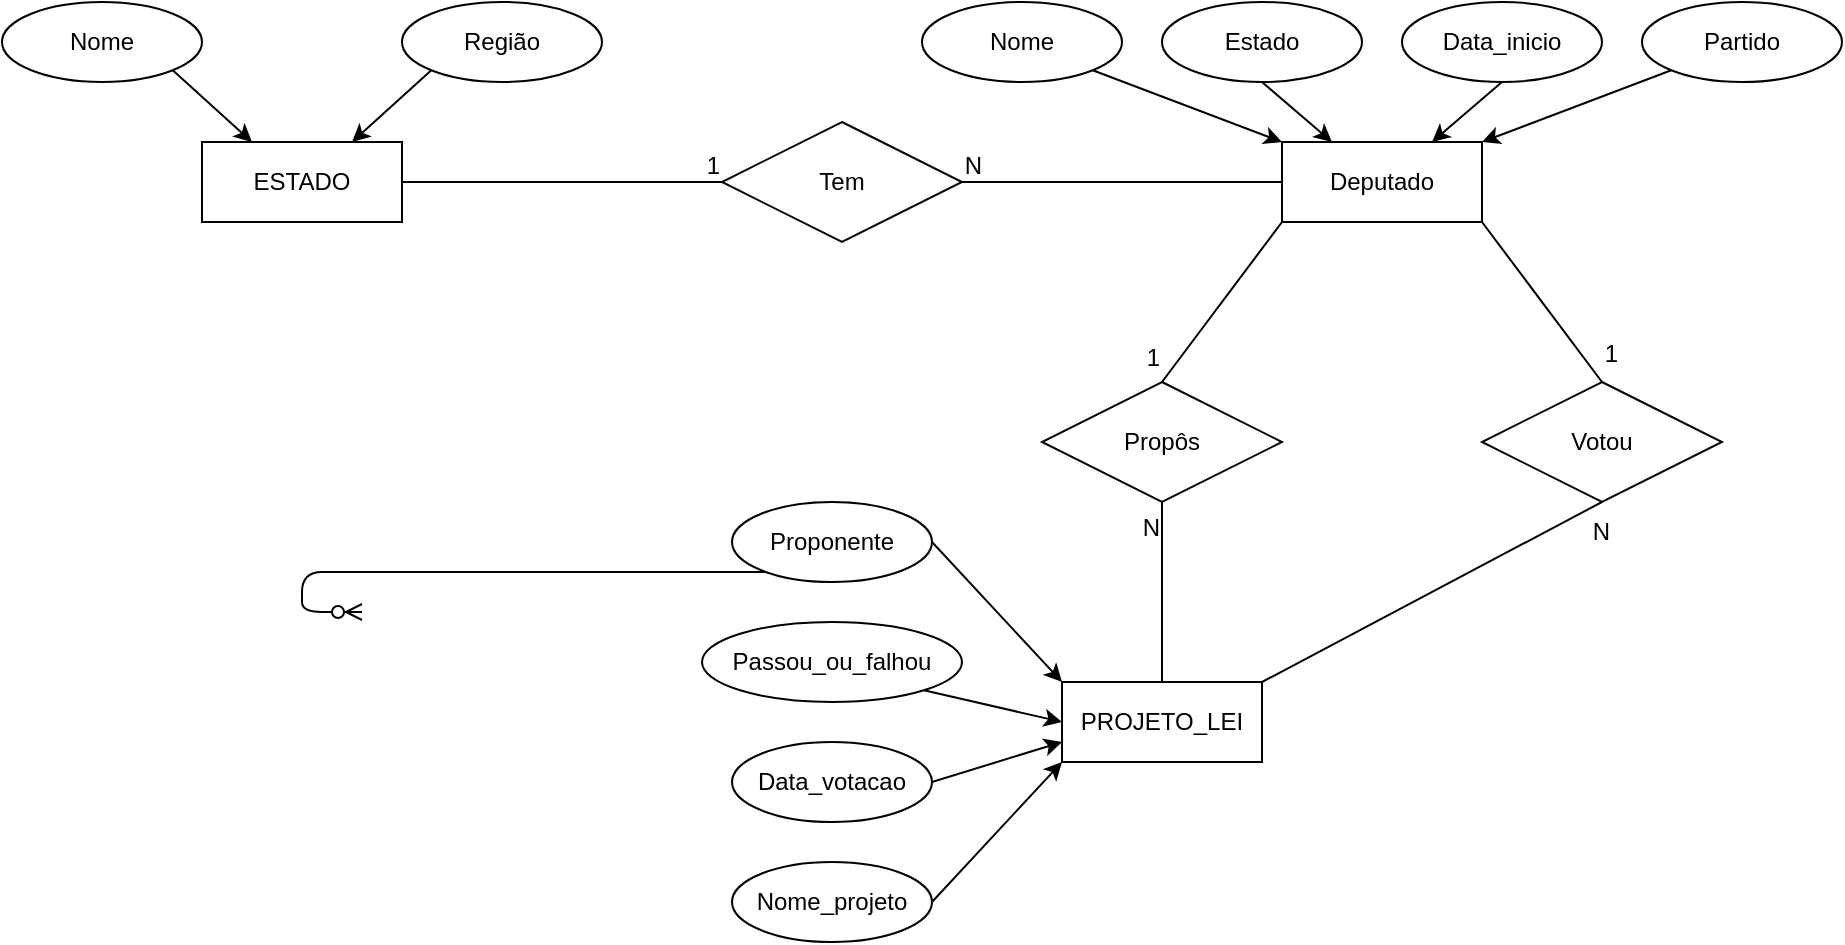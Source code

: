 <mxfile version="21.0.8" type="github">
  <diagram id="R2lEEEUBdFMjLlhIrx00" name="Page-1">
    <mxGraphModel dx="1139" dy="1715" grid="1" gridSize="10" guides="1" tooltips="1" connect="1" arrows="1" fold="1" page="1" pageScale="1" pageWidth="850" pageHeight="1100" math="0" shadow="0" extFonts="Permanent Marker^https://fonts.googleapis.com/css?family=Permanent+Marker">
      <root>
        <mxCell id="0" />
        <mxCell id="1" parent="0" />
        <mxCell id="C-vyLk0tnHw3VtMMgP7b-12" value="" style="edgeStyle=entityRelationEdgeStyle;endArrow=ERzeroToMany;startArrow=ERone;endFill=1;startFill=0;" parent="1" target="C-vyLk0tnHw3VtMMgP7b-17" edge="1">
          <mxGeometry width="100" height="100" relative="1" as="geometry">
            <mxPoint x="700" y="165" as="sourcePoint" />
            <mxPoint x="460" y="205" as="targetPoint" />
          </mxGeometry>
        </mxCell>
        <mxCell id="WrjjFMoc5xlWRAojU1_n-1" value="ESTADO" style="whiteSpace=wrap;html=1;align=center;" vertex="1" parent="1">
          <mxGeometry x="380" y="-30" width="100" height="40" as="geometry" />
        </mxCell>
        <mxCell id="WrjjFMoc5xlWRAojU1_n-7" style="edgeStyle=none;rounded=0;orthogonalLoop=1;jettySize=auto;html=1;exitX=1;exitY=1;exitDx=0;exitDy=0;entryX=0.25;entryY=0;entryDx=0;entryDy=0;" edge="1" parent="1" source="WrjjFMoc5xlWRAojU1_n-3" target="WrjjFMoc5xlWRAojU1_n-1">
          <mxGeometry relative="1" as="geometry" />
        </mxCell>
        <mxCell id="WrjjFMoc5xlWRAojU1_n-3" value="Nome" style="ellipse;whiteSpace=wrap;html=1;align=center;" vertex="1" parent="1">
          <mxGeometry x="280" y="-100" width="100" height="40" as="geometry" />
        </mxCell>
        <mxCell id="WrjjFMoc5xlWRAojU1_n-6" style="edgeStyle=none;rounded=0;orthogonalLoop=1;jettySize=auto;html=1;exitX=0;exitY=1;exitDx=0;exitDy=0;entryX=0.75;entryY=0;entryDx=0;entryDy=0;" edge="1" parent="1" source="WrjjFMoc5xlWRAojU1_n-4" target="WrjjFMoc5xlWRAojU1_n-1">
          <mxGeometry relative="1" as="geometry" />
        </mxCell>
        <mxCell id="WrjjFMoc5xlWRAojU1_n-4" value="Região" style="ellipse;whiteSpace=wrap;html=1;align=center;" vertex="1" parent="1">
          <mxGeometry x="480" y="-100" width="100" height="40" as="geometry" />
        </mxCell>
        <mxCell id="WrjjFMoc5xlWRAojU1_n-14" style="edgeStyle=none;rounded=0;orthogonalLoop=1;jettySize=auto;html=1;exitX=1;exitY=1;exitDx=0;exitDy=0;entryX=0;entryY=0;entryDx=0;entryDy=0;" edge="1" parent="1" source="WrjjFMoc5xlWRAojU1_n-9">
          <mxGeometry relative="1" as="geometry">
            <mxPoint x="920" y="-30" as="targetPoint" />
          </mxGeometry>
        </mxCell>
        <mxCell id="WrjjFMoc5xlWRAojU1_n-9" value="Nome" style="ellipse;whiteSpace=wrap;html=1;align=center;" vertex="1" parent="1">
          <mxGeometry x="740" y="-100" width="100" height="40" as="geometry" />
        </mxCell>
        <mxCell id="WrjjFMoc5xlWRAojU1_n-15" style="edgeStyle=none;rounded=0;orthogonalLoop=1;jettySize=auto;html=1;exitX=0.5;exitY=1;exitDx=0;exitDy=0;entryX=0.25;entryY=0;entryDx=0;entryDy=0;" edge="1" parent="1" source="WrjjFMoc5xlWRAojU1_n-11">
          <mxGeometry relative="1" as="geometry">
            <mxPoint x="945" y="-30" as="targetPoint" />
          </mxGeometry>
        </mxCell>
        <mxCell id="WrjjFMoc5xlWRAojU1_n-11" value="Estado" style="ellipse;whiteSpace=wrap;html=1;align=center;" vertex="1" parent="1">
          <mxGeometry x="860" y="-100" width="100" height="40" as="geometry" />
        </mxCell>
        <mxCell id="WrjjFMoc5xlWRAojU1_n-16" style="edgeStyle=none;rounded=0;orthogonalLoop=1;jettySize=auto;html=1;exitX=0.5;exitY=1;exitDx=0;exitDy=0;entryX=0.75;entryY=0;entryDx=0;entryDy=0;" edge="1" parent="1" source="WrjjFMoc5xlWRAojU1_n-12">
          <mxGeometry relative="1" as="geometry">
            <mxPoint x="995" y="-30" as="targetPoint" />
          </mxGeometry>
        </mxCell>
        <mxCell id="WrjjFMoc5xlWRAojU1_n-12" value="Data_inicio" style="ellipse;whiteSpace=wrap;html=1;align=center;" vertex="1" parent="1">
          <mxGeometry x="980" y="-100" width="100" height="40" as="geometry" />
        </mxCell>
        <mxCell id="WrjjFMoc5xlWRAojU1_n-17" style="edgeStyle=none;rounded=0;orthogonalLoop=1;jettySize=auto;html=1;exitX=0;exitY=1;exitDx=0;exitDy=0;entryX=1;entryY=0;entryDx=0;entryDy=0;" edge="1" parent="1" source="WrjjFMoc5xlWRAojU1_n-13">
          <mxGeometry relative="1" as="geometry">
            <mxPoint x="1020" y="-30" as="targetPoint" />
          </mxGeometry>
        </mxCell>
        <mxCell id="WrjjFMoc5xlWRAojU1_n-13" value="Partido" style="ellipse;whiteSpace=wrap;html=1;align=center;" vertex="1" parent="1">
          <mxGeometry x="1100" y="-100" width="100" height="40" as="geometry" />
        </mxCell>
        <mxCell id="WrjjFMoc5xlWRAojU1_n-18" value="PROJETO_LEI" style="whiteSpace=wrap;html=1;align=center;" vertex="1" parent="1">
          <mxGeometry x="810" y="240" width="100" height="40" as="geometry" />
        </mxCell>
        <mxCell id="WrjjFMoc5xlWRAojU1_n-25" style="edgeStyle=none;rounded=0;orthogonalLoop=1;jettySize=auto;html=1;exitX=1;exitY=0.5;exitDx=0;exitDy=0;entryX=0;entryY=1;entryDx=0;entryDy=0;" edge="1" parent="1" source="WrjjFMoc5xlWRAojU1_n-20" target="WrjjFMoc5xlWRAojU1_n-18">
          <mxGeometry relative="1" as="geometry" />
        </mxCell>
        <mxCell id="WrjjFMoc5xlWRAojU1_n-20" value="Nome_projeto" style="ellipse;whiteSpace=wrap;html=1;align=center;" vertex="1" parent="1">
          <mxGeometry x="645" y="330" width="100" height="40" as="geometry" />
        </mxCell>
        <mxCell id="WrjjFMoc5xlWRAojU1_n-26" style="edgeStyle=none;rounded=0;orthogonalLoop=1;jettySize=auto;html=1;exitX=1;exitY=0.5;exitDx=0;exitDy=0;entryX=0;entryY=0.75;entryDx=0;entryDy=0;" edge="1" parent="1" source="WrjjFMoc5xlWRAojU1_n-22" target="WrjjFMoc5xlWRAojU1_n-18">
          <mxGeometry relative="1" as="geometry" />
        </mxCell>
        <mxCell id="WrjjFMoc5xlWRAojU1_n-22" value="Data_votacao" style="ellipse;whiteSpace=wrap;html=1;align=center;" vertex="1" parent="1">
          <mxGeometry x="645" y="270" width="100" height="40" as="geometry" />
        </mxCell>
        <mxCell id="WrjjFMoc5xlWRAojU1_n-27" style="edgeStyle=none;rounded=0;orthogonalLoop=1;jettySize=auto;html=1;exitX=1;exitY=1;exitDx=0;exitDy=0;entryX=0;entryY=0.5;entryDx=0;entryDy=0;" edge="1" parent="1" source="WrjjFMoc5xlWRAojU1_n-23" target="WrjjFMoc5xlWRAojU1_n-18">
          <mxGeometry relative="1" as="geometry" />
        </mxCell>
        <mxCell id="WrjjFMoc5xlWRAojU1_n-23" value="Passou_ou_falhou" style="ellipse;whiteSpace=wrap;html=1;align=center;" vertex="1" parent="1">
          <mxGeometry x="630" y="210" width="130" height="40" as="geometry" />
        </mxCell>
        <mxCell id="WrjjFMoc5xlWRAojU1_n-28" style="edgeStyle=none;rounded=0;orthogonalLoop=1;jettySize=auto;html=1;exitX=1;exitY=0.5;exitDx=0;exitDy=0;entryX=0;entryY=0;entryDx=0;entryDy=0;" edge="1" parent="1" source="WrjjFMoc5xlWRAojU1_n-24" target="WrjjFMoc5xlWRAojU1_n-18">
          <mxGeometry relative="1" as="geometry" />
        </mxCell>
        <mxCell id="WrjjFMoc5xlWRAojU1_n-24" value="Proponente" style="ellipse;whiteSpace=wrap;html=1;align=center;" vertex="1" parent="1">
          <mxGeometry x="645" y="150" width="100" height="40" as="geometry" />
        </mxCell>
        <mxCell id="WrjjFMoc5xlWRAojU1_n-31" value="" style="endArrow=none;html=1;rounded=0;" edge="1" parent="1">
          <mxGeometry relative="1" as="geometry">
            <mxPoint x="760" y="-10" as="sourcePoint" />
            <mxPoint x="920" y="-10" as="targetPoint" />
          </mxGeometry>
        </mxCell>
        <mxCell id="WrjjFMoc5xlWRAojU1_n-32" value="N" style="resizable=0;html=1;whiteSpace=wrap;align=right;verticalAlign=bottom;" connectable="0" vertex="1" parent="WrjjFMoc5xlWRAojU1_n-31">
          <mxGeometry x="1" relative="1" as="geometry">
            <mxPoint x="-149" as="offset" />
          </mxGeometry>
        </mxCell>
        <mxCell id="WrjjFMoc5xlWRAojU1_n-33" value="" style="endArrow=none;html=1;rounded=0;exitX=1;exitY=0.5;exitDx=0;exitDy=0;entryX=0;entryY=0.5;entryDx=0;entryDy=0;" edge="1" parent="1" source="WrjjFMoc5xlWRAojU1_n-1">
          <mxGeometry relative="1" as="geometry">
            <mxPoint x="630" y="50" as="sourcePoint" />
            <mxPoint x="640" y="-10" as="targetPoint" />
          </mxGeometry>
        </mxCell>
        <mxCell id="WrjjFMoc5xlWRAojU1_n-34" value="1" style="resizable=0;html=1;whiteSpace=wrap;align=right;verticalAlign=bottom;" connectable="0" vertex="1" parent="WrjjFMoc5xlWRAojU1_n-33">
          <mxGeometry x="1" relative="1" as="geometry" />
        </mxCell>
        <mxCell id="WrjjFMoc5xlWRAojU1_n-42" value="Votou" style="shape=rhombus;perimeter=rhombusPerimeter;whiteSpace=wrap;html=1;align=center;" vertex="1" parent="1">
          <mxGeometry x="1020" y="90" width="120" height="60" as="geometry" />
        </mxCell>
        <mxCell id="WrjjFMoc5xlWRAojU1_n-43" value="Propôs" style="shape=rhombus;perimeter=rhombusPerimeter;whiteSpace=wrap;html=1;align=center;" vertex="1" parent="1">
          <mxGeometry x="800" y="90" width="120" height="60" as="geometry" />
        </mxCell>
        <mxCell id="WrjjFMoc5xlWRAojU1_n-46" value="Deputado" style="whiteSpace=wrap;html=1;align=center;" vertex="1" parent="1">
          <mxGeometry x="920" y="-30" width="100" height="40" as="geometry" />
        </mxCell>
        <mxCell id="WrjjFMoc5xlWRAojU1_n-47" value="Tem" style="shape=rhombus;perimeter=rhombusPerimeter;whiteSpace=wrap;html=1;align=center;" vertex="1" parent="1">
          <mxGeometry x="640" y="-40" width="120" height="60" as="geometry" />
        </mxCell>
        <mxCell id="WrjjFMoc5xlWRAojU1_n-52" value="" style="endArrow=none;html=1;rounded=0;fontFamily=Helvetica;fontSize=12;fontColor=default;exitX=0.5;exitY=1;exitDx=0;exitDy=0;entryX=0.5;entryY=0;entryDx=0;entryDy=0;" edge="1" parent="1" source="WrjjFMoc5xlWRAojU1_n-43" target="WrjjFMoc5xlWRAojU1_n-18">
          <mxGeometry relative="1" as="geometry">
            <mxPoint x="870" y="140" as="sourcePoint" />
            <mxPoint x="1030" y="140" as="targetPoint" />
          </mxGeometry>
        </mxCell>
        <mxCell id="WrjjFMoc5xlWRAojU1_n-53" value="N" style="resizable=0;html=1;whiteSpace=wrap;align=right;verticalAlign=bottom;strokeColor=default;fontFamily=Helvetica;fontSize=12;fontColor=default;fillColor=default;" connectable="0" vertex="1" parent="WrjjFMoc5xlWRAojU1_n-52">
          <mxGeometry x="1" relative="1" as="geometry">
            <mxPoint y="-69" as="offset" />
          </mxGeometry>
        </mxCell>
        <mxCell id="WrjjFMoc5xlWRAojU1_n-57" value="" style="endArrow=none;html=1;rounded=0;fontFamily=Helvetica;fontSize=12;fontColor=default;exitX=0;exitY=1;exitDx=0;exitDy=0;entryX=0.5;entryY=0;entryDx=0;entryDy=0;" edge="1" parent="1" source="WrjjFMoc5xlWRAojU1_n-46" target="WrjjFMoc5xlWRAojU1_n-43">
          <mxGeometry relative="1" as="geometry">
            <mxPoint x="870" y="140" as="sourcePoint" />
            <mxPoint x="1030" y="140" as="targetPoint" />
          </mxGeometry>
        </mxCell>
        <mxCell id="WrjjFMoc5xlWRAojU1_n-58" value="1" style="resizable=0;html=1;whiteSpace=wrap;align=right;verticalAlign=bottom;strokeColor=default;fontFamily=Helvetica;fontSize=12;fontColor=default;fillColor=default;" connectable="0" vertex="1" parent="WrjjFMoc5xlWRAojU1_n-57">
          <mxGeometry x="1" relative="1" as="geometry">
            <mxPoint y="-4" as="offset" />
          </mxGeometry>
        </mxCell>
        <mxCell id="WrjjFMoc5xlWRAojU1_n-59" value="" style="endArrow=none;html=1;rounded=0;fontFamily=Helvetica;fontSize=12;fontColor=default;exitX=1;exitY=0;exitDx=0;exitDy=0;entryX=0.5;entryY=1;entryDx=0;entryDy=0;" edge="1" parent="1" source="WrjjFMoc5xlWRAojU1_n-18" target="WrjjFMoc5xlWRAojU1_n-42">
          <mxGeometry relative="1" as="geometry">
            <mxPoint x="890" y="160" as="sourcePoint" />
            <mxPoint x="1050" y="160" as="targetPoint" />
          </mxGeometry>
        </mxCell>
        <mxCell id="WrjjFMoc5xlWRAojU1_n-60" value="N" style="resizable=0;html=1;whiteSpace=wrap;align=right;verticalAlign=bottom;strokeColor=default;fontFamily=Helvetica;fontSize=12;fontColor=default;fillColor=default;" connectable="0" vertex="1" parent="WrjjFMoc5xlWRAojU1_n-59">
          <mxGeometry x="1" relative="1" as="geometry">
            <mxPoint x="5" y="24" as="offset" />
          </mxGeometry>
        </mxCell>
        <mxCell id="WrjjFMoc5xlWRAojU1_n-61" value="" style="endArrow=none;html=1;rounded=0;fontFamily=Helvetica;fontSize=12;fontColor=default;exitX=1;exitY=1;exitDx=0;exitDy=0;entryX=0.5;entryY=0;entryDx=0;entryDy=0;" edge="1" parent="1" source="WrjjFMoc5xlWRAojU1_n-46" target="WrjjFMoc5xlWRAojU1_n-42">
          <mxGeometry relative="1" as="geometry">
            <mxPoint x="890" y="160" as="sourcePoint" />
            <mxPoint x="1050" y="160" as="targetPoint" />
          </mxGeometry>
        </mxCell>
        <mxCell id="WrjjFMoc5xlWRAojU1_n-62" value="1" style="resizable=0;html=1;whiteSpace=wrap;align=right;verticalAlign=bottom;strokeColor=default;fontFamily=Helvetica;fontSize=12;fontColor=default;fillColor=default;" connectable="0" vertex="1" parent="WrjjFMoc5xlWRAojU1_n-61">
          <mxGeometry x="1" relative="1" as="geometry">
            <mxPoint x="9" y="-6" as="offset" />
          </mxGeometry>
        </mxCell>
      </root>
    </mxGraphModel>
  </diagram>
</mxfile>
